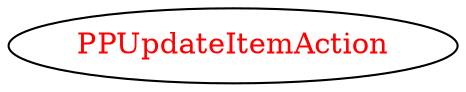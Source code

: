 digraph dependencyGraph {
 concentrate=true;
 ranksep="2.0";
 rankdir="LR"; 
 splines="ortho";
"PPUpdateItemAction" [fontcolor="red"];
}